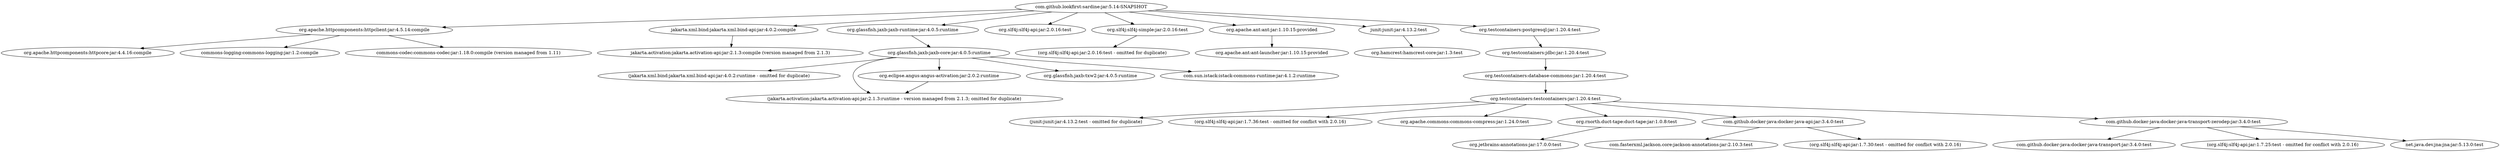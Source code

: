 digraph lookfirst__sardine {
	"com.github.lookfirst:sardine:jar:5.14-SNAPSHOT" -> "org.apache.httpcomponents:httpclient:jar:4.5.14:compile" ; 
	"com.github.lookfirst:sardine:jar:5.14-SNAPSHOT" -> "jakarta.xml.bind:jakarta.xml.bind-api:jar:4.0.2:compile" ; 
	"com.github.lookfirst:sardine:jar:5.14-SNAPSHOT" -> "org.glassfish.jaxb:jaxb-runtime:jar:4.0.5:runtime" ; 
	"com.github.lookfirst:sardine:jar:5.14-SNAPSHOT" -> "org.slf4j:slf4j-api:jar:2.0.16:test" ; 
	"com.github.lookfirst:sardine:jar:5.14-SNAPSHOT" -> "org.slf4j:slf4j-simple:jar:2.0.16:test" ; 
	"com.github.lookfirst:sardine:jar:5.14-SNAPSHOT" -> "org.apache.ant:ant:jar:1.10.15:provided" ; 
	"com.github.lookfirst:sardine:jar:5.14-SNAPSHOT" -> "junit:junit:jar:4.13.2:test" ; 
	"com.github.lookfirst:sardine:jar:5.14-SNAPSHOT" -> "org.testcontainers:postgresql:jar:1.20.4:test" ; 
	"org.apache.httpcomponents:httpclient:jar:4.5.14:compile" -> "org.apache.httpcomponents:httpcore:jar:4.4.16:compile" ; 
	"org.apache.httpcomponents:httpclient:jar:4.5.14:compile" -> "commons-logging:commons-logging:jar:1.2:compile" ; 
	"org.apache.httpcomponents:httpclient:jar:4.5.14:compile" -> "commons-codec:commons-codec:jar:1.18.0:compile (version managed from 1.11)" ; 
	"jakarta.xml.bind:jakarta.xml.bind-api:jar:4.0.2:compile" -> "jakarta.activation:jakarta.activation-api:jar:2.1.3:compile (version managed from 2.1.3)" ; 
	"org.glassfish.jaxb:jaxb-runtime:jar:4.0.5:runtime" -> "org.glassfish.jaxb:jaxb-core:jar:4.0.5:runtime" ; 
	"org.glassfish.jaxb:jaxb-core:jar:4.0.5:runtime" -> "(jakarta.xml.bind:jakarta.xml.bind-api:jar:4.0.2:runtime - omitted for duplicate)" ; 
	"org.glassfish.jaxb:jaxb-core:jar:4.0.5:runtime" -> "(jakarta.activation:jakarta.activation-api:jar:2.1.3:runtime - version managed from 2.1.3; omitted for duplicate)" ; 
	"org.glassfish.jaxb:jaxb-core:jar:4.0.5:runtime" -> "org.eclipse.angus:angus-activation:jar:2.0.2:runtime" ; 
	"org.glassfish.jaxb:jaxb-core:jar:4.0.5:runtime" -> "org.glassfish.jaxb:txw2:jar:4.0.5:runtime" ; 
	"org.glassfish.jaxb:jaxb-core:jar:4.0.5:runtime" -> "com.sun.istack:istack-commons-runtime:jar:4.1.2:runtime" ; 
	"org.eclipse.angus:angus-activation:jar:2.0.2:runtime" -> "(jakarta.activation:jakarta.activation-api:jar:2.1.3:runtime - version managed from 2.1.3; omitted for duplicate)" ; 
	"org.slf4j:slf4j-simple:jar:2.0.16:test" -> "(org.slf4j:slf4j-api:jar:2.0.16:test - omitted for duplicate)" ; 
	"org.apache.ant:ant:jar:1.10.15:provided" -> "org.apache.ant:ant-launcher:jar:1.10.15:provided" ; 
	"junit:junit:jar:4.13.2:test" -> "org.hamcrest:hamcrest-core:jar:1.3:test" ; 
	"org.testcontainers:postgresql:jar:1.20.4:test" -> "org.testcontainers:jdbc:jar:1.20.4:test" ; 
	"org.testcontainers:jdbc:jar:1.20.4:test" -> "org.testcontainers:database-commons:jar:1.20.4:test" ; 
	"org.testcontainers:database-commons:jar:1.20.4:test" -> "org.testcontainers:testcontainers:jar:1.20.4:test" ; 
	"org.testcontainers:testcontainers:jar:1.20.4:test" -> "(junit:junit:jar:4.13.2:test - omitted for duplicate)" ; 
	"org.testcontainers:testcontainers:jar:1.20.4:test" -> "(org.slf4j:slf4j-api:jar:1.7.36:test - omitted for conflict with 2.0.16)" ; 
	"org.testcontainers:testcontainers:jar:1.20.4:test" -> "org.apache.commons:commons-compress:jar:1.24.0:test" ; 
	"org.testcontainers:testcontainers:jar:1.20.4:test" -> "org.rnorth.duct-tape:duct-tape:jar:1.0.8:test" ; 
	"org.testcontainers:testcontainers:jar:1.20.4:test" -> "com.github.docker-java:docker-java-api:jar:3.4.0:test" ; 
	"org.testcontainers:testcontainers:jar:1.20.4:test" -> "com.github.docker-java:docker-java-transport-zerodep:jar:3.4.0:test" ; 
	"org.rnorth.duct-tape:duct-tape:jar:1.0.8:test" -> "org.jetbrains:annotations:jar:17.0.0:test" ; 
	"com.github.docker-java:docker-java-api:jar:3.4.0:test" -> "com.fasterxml.jackson.core:jackson-annotations:jar:2.10.3:test" ; 
	"com.github.docker-java:docker-java-api:jar:3.4.0:test" -> "(org.slf4j:slf4j-api:jar:1.7.30:test - omitted for conflict with 2.0.16)" ; 
	"com.github.docker-java:docker-java-transport-zerodep:jar:3.4.0:test" -> "com.github.docker-java:docker-java-transport:jar:3.4.0:test" ; 
	"com.github.docker-java:docker-java-transport-zerodep:jar:3.4.0:test" -> "(org.slf4j:slf4j-api:jar:1.7.25:test - omitted for conflict with 2.0.16)" ; 
	"com.github.docker-java:docker-java-transport-zerodep:jar:3.4.0:test" -> "net.java.dev.jna:jna:jar:5.13.0:test" ; 
}
